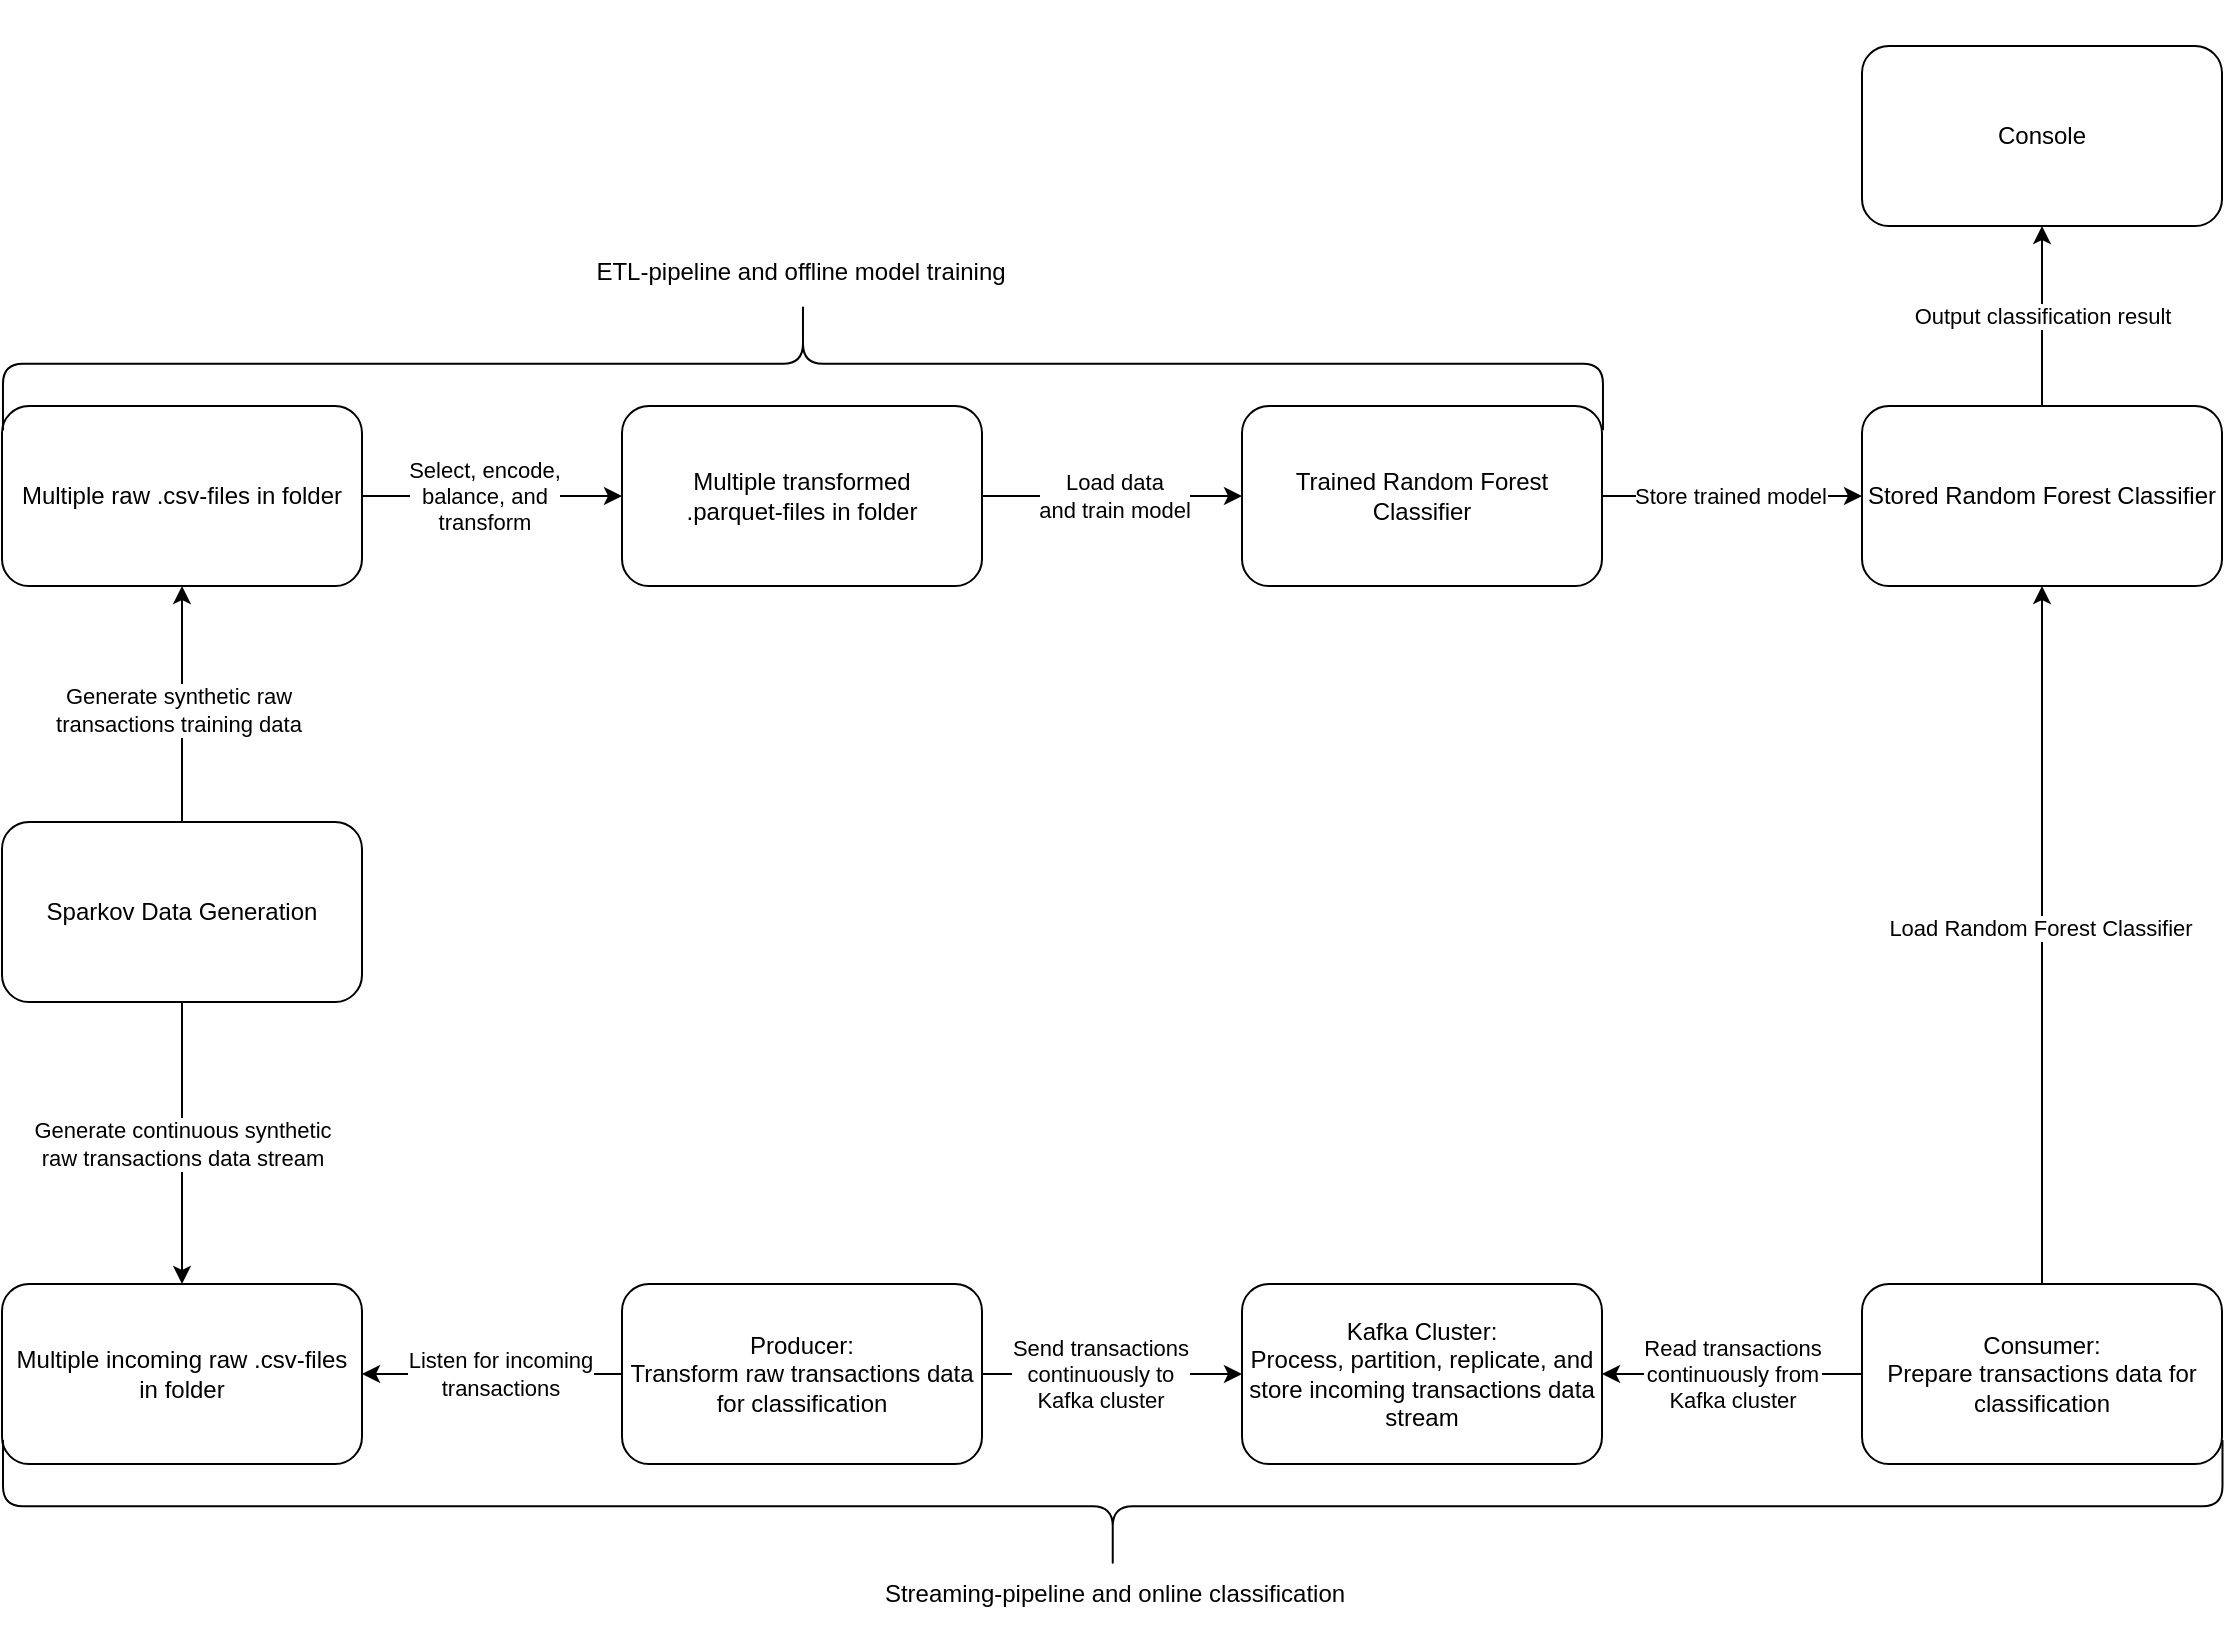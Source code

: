 <mxfile version="22.1.15" type="device">
  <diagram name="Seite-1" id="sJ4lqFv96zK9GPiVLbB9">
    <mxGraphModel dx="1851" dy="925" grid="1" gridSize="10" guides="1" tooltips="1" connect="1" arrows="1" fold="1" page="1" pageScale="1" pageWidth="1169" pageHeight="827" math="0" shadow="0">
      <root>
        <mxCell id="0" />
        <mxCell id="1" parent="0" />
        <mxCell id="4bvxCodTv-QIiQcc5sRR-2" value="Sparkov Data Generation" style="rounded=1;whiteSpace=wrap;html=1;" vertex="1" parent="1">
          <mxGeometry x="30" y="425" width="180" height="90" as="geometry" />
        </mxCell>
        <mxCell id="4bvxCodTv-QIiQcc5sRR-3" value="Multiple raw .csv-files in folder" style="rounded=1;whiteSpace=wrap;html=1;" vertex="1" parent="1">
          <mxGeometry x="30" y="217" width="180" height="90" as="geometry" />
        </mxCell>
        <mxCell id="4bvxCodTv-QIiQcc5sRR-4" value="Multiple transformed&lt;br&gt;.parquet-files in folder" style="rounded=1;whiteSpace=wrap;html=1;" vertex="1" parent="1">
          <mxGeometry x="340" y="217" width="180" height="90" as="geometry" />
        </mxCell>
        <mxCell id="4bvxCodTv-QIiQcc5sRR-5" value="Trained Random Forest Classifier" style="rounded=1;whiteSpace=wrap;html=1;" vertex="1" parent="1">
          <mxGeometry x="650" y="217" width="180" height="90" as="geometry" />
        </mxCell>
        <mxCell id="4bvxCodTv-QIiQcc5sRR-6" value="Stored Random Forest Classifier" style="rounded=1;whiteSpace=wrap;html=1;" vertex="1" parent="1">
          <mxGeometry x="960" y="217" width="180" height="90" as="geometry" />
        </mxCell>
        <mxCell id="4bvxCodTv-QIiQcc5sRR-7" value="Producer:&lt;br&gt;Transform raw transactions data for classification" style="rounded=1;whiteSpace=wrap;html=1;" vertex="1" parent="1">
          <mxGeometry x="340" y="656" width="180" height="90" as="geometry" />
        </mxCell>
        <mxCell id="4bvxCodTv-QIiQcc5sRR-8" value="Multiple incoming raw .csv-files in folder" style="rounded=1;whiteSpace=wrap;html=1;" vertex="1" parent="1">
          <mxGeometry x="30" y="656" width="180" height="90" as="geometry" />
        </mxCell>
        <mxCell id="4bvxCodTv-QIiQcc5sRR-9" value="Kafka Cluster:&lt;br&gt;Process, partition, replicate, and store incoming transactions data stream" style="rounded=1;whiteSpace=wrap;html=1;" vertex="1" parent="1">
          <mxGeometry x="650" y="656" width="180" height="90" as="geometry" />
        </mxCell>
        <mxCell id="4bvxCodTv-QIiQcc5sRR-10" value="Consumer:&lt;br&gt;Prepare transactions data for classification" style="rounded=1;whiteSpace=wrap;html=1;" vertex="1" parent="1">
          <mxGeometry x="960" y="656" width="180" height="90" as="geometry" />
        </mxCell>
        <mxCell id="4bvxCodTv-QIiQcc5sRR-11" value="Console" style="rounded=1;whiteSpace=wrap;html=1;" vertex="1" parent="1">
          <mxGeometry x="960" y="37" width="180" height="90" as="geometry" />
        </mxCell>
        <mxCell id="4bvxCodTv-QIiQcc5sRR-12" value="" style="endArrow=classic;html=1;rounded=0;exitX=0.5;exitY=0;exitDx=0;exitDy=0;entryX=0.5;entryY=1;entryDx=0;entryDy=0;" edge="1" parent="1" source="4bvxCodTv-QIiQcc5sRR-2" target="4bvxCodTv-QIiQcc5sRR-3">
          <mxGeometry width="50" height="50" relative="1" as="geometry">
            <mxPoint x="610" y="400" as="sourcePoint" />
            <mxPoint x="210" y="230" as="targetPoint" />
          </mxGeometry>
        </mxCell>
        <mxCell id="4bvxCodTv-QIiQcc5sRR-32" value="Generate synthetic raw&lt;br&gt;transactions training data" style="edgeLabel;html=1;align=center;verticalAlign=middle;resizable=0;points=[];" vertex="1" connectable="0" parent="4bvxCodTv-QIiQcc5sRR-12">
          <mxGeometry x="-0.05" y="2" relative="1" as="geometry">
            <mxPoint as="offset" />
          </mxGeometry>
        </mxCell>
        <mxCell id="4bvxCodTv-QIiQcc5sRR-13" value="Generate continuous synthetic&lt;br&gt;raw transactions data stream" style="endArrow=classic;html=1;rounded=0;exitX=0.5;exitY=1;exitDx=0;exitDy=0;entryX=0.5;entryY=0;entryDx=0;entryDy=0;" edge="1" parent="1" source="4bvxCodTv-QIiQcc5sRR-2" target="4bvxCodTv-QIiQcc5sRR-8">
          <mxGeometry width="50" height="50" relative="1" as="geometry">
            <mxPoint x="220" y="300" as="sourcePoint" />
            <mxPoint x="220" y="230" as="targetPoint" />
          </mxGeometry>
        </mxCell>
        <mxCell id="4bvxCodTv-QIiQcc5sRR-14" value="" style="endArrow=classic;html=1;rounded=0;exitX=0;exitY=0.5;exitDx=0;exitDy=0;entryX=1;entryY=0.5;entryDx=0;entryDy=0;" edge="1" parent="1" source="4bvxCodTv-QIiQcc5sRR-7" target="4bvxCodTv-QIiQcc5sRR-8">
          <mxGeometry width="50" height="50" relative="1" as="geometry">
            <mxPoint x="220" y="360" as="sourcePoint" />
            <mxPoint x="220" y="430" as="targetPoint" />
          </mxGeometry>
        </mxCell>
        <mxCell id="4bvxCodTv-QIiQcc5sRR-25" value="Listen for incoming&lt;br&gt;transactions" style="edgeLabel;html=1;align=center;verticalAlign=middle;resizable=0;points=[];" vertex="1" connectable="0" parent="4bvxCodTv-QIiQcc5sRR-14">
          <mxGeometry x="-0.051" relative="1" as="geometry">
            <mxPoint as="offset" />
          </mxGeometry>
        </mxCell>
        <mxCell id="4bvxCodTv-QIiQcc5sRR-15" value="" style="endArrow=classic;html=1;rounded=0;exitX=1;exitY=0.5;exitDx=0;exitDy=0;entryX=0;entryY=0.5;entryDx=0;entryDy=0;" edge="1" parent="1" source="4bvxCodTv-QIiQcc5sRR-7" target="4bvxCodTv-QIiQcc5sRR-9">
          <mxGeometry width="50" height="50" relative="1" as="geometry">
            <mxPoint x="420" y="460" as="sourcePoint" />
            <mxPoint x="280" y="460" as="targetPoint" />
          </mxGeometry>
        </mxCell>
        <mxCell id="4bvxCodTv-QIiQcc5sRR-27" value="Send transactions&lt;br&gt;continuously&amp;nbsp;to&lt;br&gt;Kafka cluster" style="edgeLabel;html=1;align=center;verticalAlign=middle;resizable=0;points=[];" vertex="1" connectable="0" parent="4bvxCodTv-QIiQcc5sRR-15">
          <mxGeometry x="-0.027" y="1" relative="1" as="geometry">
            <mxPoint x="-4" y="1" as="offset" />
          </mxGeometry>
        </mxCell>
        <mxCell id="4bvxCodTv-QIiQcc5sRR-16" value="Read transactions&lt;br&gt;continuously from&lt;br&gt;Kafka cluster" style="endArrow=classic;html=1;rounded=0;exitX=0;exitY=0.5;exitDx=0;exitDy=0;entryX=1;entryY=0.5;entryDx=0;entryDy=0;" edge="1" parent="1" source="4bvxCodTv-QIiQcc5sRR-10" target="4bvxCodTv-QIiQcc5sRR-9">
          <mxGeometry width="50" height="50" relative="1" as="geometry">
            <mxPoint x="540" y="460" as="sourcePoint" />
            <mxPoint x="610" y="460" as="targetPoint" />
          </mxGeometry>
        </mxCell>
        <mxCell id="4bvxCodTv-QIiQcc5sRR-17" value="" style="endArrow=classic;html=1;rounded=0;exitX=0.5;exitY=0;exitDx=0;exitDy=0;entryX=0.5;entryY=1;entryDx=0;entryDy=0;" edge="1" parent="1" source="4bvxCodTv-QIiQcc5sRR-10" target="4bvxCodTv-QIiQcc5sRR-6">
          <mxGeometry width="50" height="50" relative="1" as="geometry">
            <mxPoint x="810" y="454" as="sourcePoint" />
            <mxPoint x="730" y="460" as="targetPoint" />
          </mxGeometry>
        </mxCell>
        <mxCell id="4bvxCodTv-QIiQcc5sRR-30" value="Load Random Forest Classifier" style="edgeLabel;html=1;align=center;verticalAlign=middle;resizable=0;points=[];" vertex="1" connectable="0" parent="4bvxCodTv-QIiQcc5sRR-17">
          <mxGeometry x="0.021" y="1" relative="1" as="geometry">
            <mxPoint as="offset" />
          </mxGeometry>
        </mxCell>
        <mxCell id="4bvxCodTv-QIiQcc5sRR-18" value="Output classification result" style="endArrow=classic;html=1;rounded=0;entryX=0.5;entryY=1;entryDx=0;entryDy=0;exitX=0.5;exitY=0;exitDx=0;exitDy=0;" edge="1" parent="1" source="4bvxCodTv-QIiQcc5sRR-6" target="4bvxCodTv-QIiQcc5sRR-11">
          <mxGeometry x="0.005" width="50" height="50" relative="1" as="geometry">
            <mxPoint x="950" y="189.57" as="sourcePoint" />
            <mxPoint x="1020" y="189.57" as="targetPoint" />
            <mxPoint as="offset" />
          </mxGeometry>
        </mxCell>
        <mxCell id="4bvxCodTv-QIiQcc5sRR-19" value="" style="endArrow=classic;html=1;rounded=0;exitX=1;exitY=0.5;exitDx=0;exitDy=0;entryX=0;entryY=0.5;entryDx=0;entryDy=0;" edge="1" parent="1" source="4bvxCodTv-QIiQcc5sRR-3" target="4bvxCodTv-QIiQcc5sRR-4">
          <mxGeometry width="50" height="50" relative="1" as="geometry">
            <mxPoint x="220" y="300" as="sourcePoint" />
            <mxPoint x="220" y="230" as="targetPoint" />
          </mxGeometry>
        </mxCell>
        <mxCell id="4bvxCodTv-QIiQcc5sRR-34" value="Select, encode,&lt;br&gt;balance, and&lt;br&gt;transform" style="edgeLabel;html=1;align=center;verticalAlign=middle;resizable=0;points=[];" vertex="1" connectable="0" parent="4bvxCodTv-QIiQcc5sRR-19">
          <mxGeometry x="0.019" y="-2" relative="1" as="geometry">
            <mxPoint x="-5" y="-2" as="offset" />
          </mxGeometry>
        </mxCell>
        <mxCell id="4bvxCodTv-QIiQcc5sRR-20" value="" style="endArrow=classic;html=1;rounded=0;exitX=1;exitY=0.5;exitDx=0;exitDy=0;entryX=0;entryY=0.5;entryDx=0;entryDy=0;" edge="1" parent="1" source="4bvxCodTv-QIiQcc5sRR-4" target="4bvxCodTv-QIiQcc5sRR-5">
          <mxGeometry width="50" height="50" relative="1" as="geometry">
            <mxPoint x="530" y="220" as="sourcePoint" />
            <mxPoint x="670" y="220" as="targetPoint" />
          </mxGeometry>
        </mxCell>
        <mxCell id="4bvxCodTv-QIiQcc5sRR-35" value="Load data&lt;br&gt;and train model" style="edgeLabel;html=1;align=center;verticalAlign=middle;resizable=0;points=[];" vertex="1" connectable="0" parent="4bvxCodTv-QIiQcc5sRR-20">
          <mxGeometry x="0.01" relative="1" as="geometry">
            <mxPoint as="offset" />
          </mxGeometry>
        </mxCell>
        <mxCell id="4bvxCodTv-QIiQcc5sRR-21" value="" style="endArrow=classic;html=1;rounded=0;exitX=1;exitY=0.5;exitDx=0;exitDy=0;entryX=0;entryY=0.5;entryDx=0;entryDy=0;" edge="1" parent="1" source="4bvxCodTv-QIiQcc5sRR-5" target="4bvxCodTv-QIiQcc5sRR-6">
          <mxGeometry width="50" height="50" relative="1" as="geometry">
            <mxPoint x="770" y="189.57" as="sourcePoint" />
            <mxPoint x="910" y="189.57" as="targetPoint" />
          </mxGeometry>
        </mxCell>
        <mxCell id="4bvxCodTv-QIiQcc5sRR-36" value="Store trained model" style="edgeLabel;html=1;align=center;verticalAlign=middle;resizable=0;points=[];" vertex="1" connectable="0" parent="4bvxCodTv-QIiQcc5sRR-21">
          <mxGeometry x="-0.017" y="-3" relative="1" as="geometry">
            <mxPoint y="-3" as="offset" />
          </mxGeometry>
        </mxCell>
        <mxCell id="4bvxCodTv-QIiQcc5sRR-38" value="ETL-pipeline and offline model training" style="text;html=1;align=center;verticalAlign=middle;resizable=0;points=[];autosize=1;strokeColor=none;fillColor=none;" vertex="1" parent="1">
          <mxGeometry x="314.49" y="135" width="230" height="30" as="geometry" />
        </mxCell>
        <mxCell id="4bvxCodTv-QIiQcc5sRR-39" value="Streaming-pipeline and online classification" style="text;html=1;align=center;verticalAlign=middle;resizable=0;points=[];autosize=1;strokeColor=none;fillColor=none;" vertex="1" parent="1">
          <mxGeometry x="461.37" y="796" width="250" height="30" as="geometry" />
        </mxCell>
        <mxCell id="4bvxCodTv-QIiQcc5sRR-40" value="" style="shape=image;verticalLabelPosition=bottom;labelBackgroundColor=default;verticalAlign=top;aspect=fixed;imageAspect=0;image=https://cloudnesil.com/wp-content/uploads/2018/12/apachesparklogo.png;clipPath=inset(12.18% 22% 31.41% 26%);" vertex="1" parent="1">
          <mxGeometry x="449.1" y="630.11" width="70.9" height="40" as="geometry" />
        </mxCell>
        <mxCell id="4bvxCodTv-QIiQcc5sRR-41" value="" style="shape=curlyBracket;whiteSpace=wrap;html=1;rounded=1;flipH=1;labelPosition=right;verticalLabelPosition=middle;align=left;verticalAlign=middle;rotation=90;" vertex="1" parent="1">
          <mxGeometry x="552.18" y="212.31" width="66.38" height="1109.75" as="geometry" />
        </mxCell>
        <mxCell id="4bvxCodTv-QIiQcc5sRR-42" value="" style="shape=image;verticalLabelPosition=bottom;labelBackgroundColor=default;verticalAlign=top;aspect=fixed;imageAspect=0;image=https://static-00.iconduck.com/assets.00/kafka-icon-2048x935-cvu4503l.png;" vertex="1" parent="1">
          <mxGeometry x="756.79" y="630.68" width="73.21" height="33.43" as="geometry" />
        </mxCell>
        <mxCell id="4bvxCodTv-QIiQcc5sRR-45" value="" style="shape=image;verticalLabelPosition=bottom;labelBackgroundColor=default;verticalAlign=top;aspect=fixed;imageAspect=0;image=https://t3.ftcdn.net/jpg/04/68/58/50/360_F_468585023_oZ9bWqnreAxAuCa9hhnRx3eMcYLnXdPU.jpg;clipPath=inset(20.67% 14% 21.33% 14%);" vertex="1" parent="1">
          <mxGeometry x="163" y="637.89" width="40" height="32.22" as="geometry" />
        </mxCell>
        <mxCell id="4bvxCodTv-QIiQcc5sRR-46" value="" style="shape=image;verticalLabelPosition=bottom;labelBackgroundColor=default;verticalAlign=top;aspect=fixed;imageAspect=0;image=https://cloudnesil.com/wp-content/uploads/2018/12/apachesparklogo.png;clipPath=inset(12.18% 22% 31.41% 26%);" vertex="1" parent="1">
          <mxGeometry x="1069.1" y="630.11" width="70.9" height="40" as="geometry" />
        </mxCell>
        <mxCell id="4bvxCodTv-QIiQcc5sRR-47" value="" style="shape=curlyBracket;whiteSpace=wrap;html=1;rounded=1;flipH=1;labelPosition=right;verticalLabelPosition=middle;align=left;verticalAlign=middle;rotation=-90;" vertex="1" parent="1">
          <mxGeometry x="397.3" y="-204.12" width="66.38" height="800" as="geometry" />
        </mxCell>
        <mxCell id="4bvxCodTv-QIiQcc5sRR-48" value="" style="shape=image;verticalLabelPosition=bottom;labelBackgroundColor=default;verticalAlign=top;aspect=fixed;imageAspect=0;image=https://cloudnesil.com/wp-content/uploads/2018/12/apachesparklogo.png;clipPath=inset(12.18% 22% 31.41% 26%);" vertex="1" parent="1">
          <mxGeometry x="238.0" y="205" width="70.9" height="40" as="geometry" />
        </mxCell>
        <mxCell id="4bvxCodTv-QIiQcc5sRR-49" value="" style="shape=image;verticalLabelPosition=bottom;labelBackgroundColor=default;verticalAlign=top;aspect=fixed;imageAspect=0;image=https://t3.ftcdn.net/jpg/04/68/58/50/360_F_468585023_oZ9bWqnreAxAuCa9hhnRx3eMcYLnXdPU.jpg;clipPath=inset(20.67% 14% 21.33% 14%);" vertex="1" parent="1">
          <mxGeometry x="163" y="200" width="40" height="32.22" as="geometry" />
        </mxCell>
        <mxCell id="4bvxCodTv-QIiQcc5sRR-50" value="" style="shape=image;verticalLabelPosition=bottom;labelBackgroundColor=default;verticalAlign=top;aspect=fixed;imageAspect=0;image=https://cloudnesil.com/wp-content/uploads/2018/12/apachesparklogo.png;clipPath=inset(12.18% 22% 31.41% 26%);" vertex="1" parent="1">
          <mxGeometry x="554.55" y="211" width="70.9" height="40" as="geometry" />
        </mxCell>
        <mxCell id="4bvxCodTv-QIiQcc5sRR-51" value="" style="shape=image;verticalLabelPosition=bottom;labelBackgroundColor=default;verticalAlign=top;aspect=fixed;imageAspect=0;image=https://t3.ftcdn.net/jpg/04/68/58/50/360_F_468585023_oZ9bWqnreAxAuCa9hhnRx3eMcYLnXdPU.jpg;clipPath=inset(20.67% 14% 21.33% 14%);" vertex="1" parent="1">
          <mxGeometry x="1090" y="199" width="40" height="32.22" as="geometry" />
        </mxCell>
        <mxCell id="4bvxCodTv-QIiQcc5sRR-53" value="" style="shape=image;verticalLabelPosition=bottom;labelBackgroundColor=default;verticalAlign=top;aspect=fixed;imageAspect=0;image=https://cdn-icons-png.flaticon.com/512/0/656.png;" vertex="1" parent="1">
          <mxGeometry x="1090" y="14" width="40" height="40" as="geometry" />
        </mxCell>
        <mxCell id="4bvxCodTv-QIiQcc5sRR-54" value="" style="shape=image;verticalLabelPosition=bottom;labelBackgroundColor=default;verticalAlign=top;aspect=fixed;imageAspect=0;image=https://upload.wikimedia.org/wikipedia/commons/thumb/c/c3/Python-logo-notext.svg/1869px-Python-logo-notext.svg.png;" vertex="1" parent="1">
          <mxGeometry x="162.63" y="404.0" width="40.37" height="44.24" as="geometry" />
        </mxCell>
        <mxCell id="4bvxCodTv-QIiQcc5sRR-55" value="" style="shape=image;verticalLabelPosition=bottom;labelBackgroundColor=default;verticalAlign=top;aspect=fixed;imageAspect=0;image=https://t3.ftcdn.net/jpg/04/68/58/50/360_F_468585023_oZ9bWqnreAxAuCa9hhnRx3eMcYLnXdPU.jpg;clipPath=inset(20.67% 14% 21.33% 14%);" vertex="1" parent="1">
          <mxGeometry x="464.55" y="200" width="40" height="32.22" as="geometry" />
        </mxCell>
      </root>
    </mxGraphModel>
  </diagram>
</mxfile>
